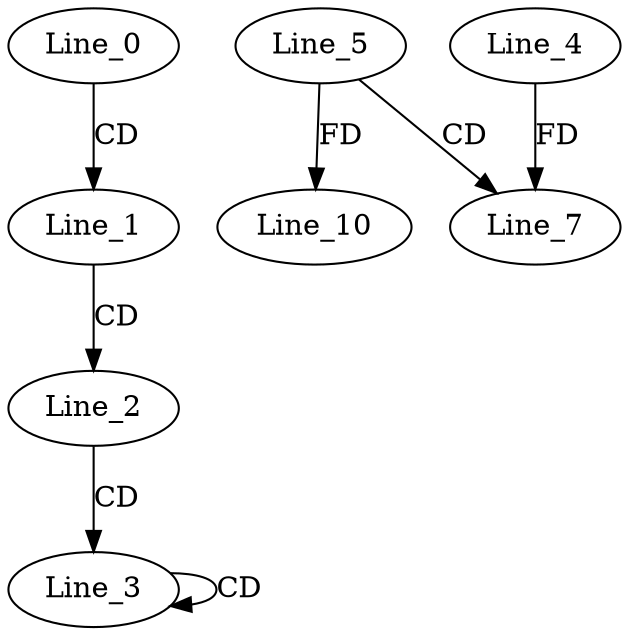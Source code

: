 digraph G {
  Line_0;
  Line_1;
  Line_2;
  Line_3;
  Line_3;
  Line_5;
  Line_7;
  Line_4;
  Line_5;
  Line_10;
  Line_0 -> Line_1 [ label="CD" ];
  Line_1 -> Line_2 [ label="CD" ];
  Line_2 -> Line_3 [ label="CD" ];
  Line_3 -> Line_3 [ label="CD" ];
  Line_5 -> Line_7 [ label="CD" ];
  Line_4 -> Line_7 [ label="FD" ];
  Line_5 -> Line_10 [ label="FD" ];
}
